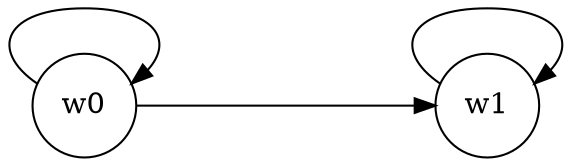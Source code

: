 digraph {
    rankdir = "LR";
    nodesep = 0.3;
    ranksep = 2;
    node[shape=circle];
    edge[arrowsize=1];
    w0;
    w1;
    w0 -> w1;
    w0 -> w0;
    w1 -> w1;
}
